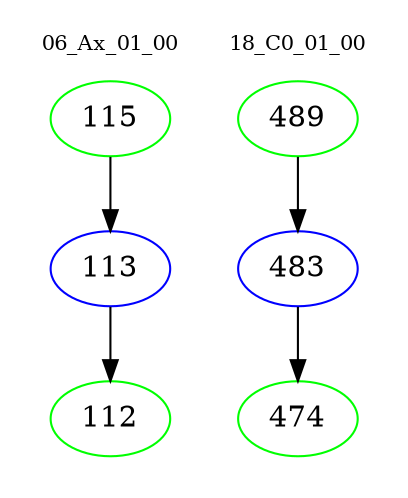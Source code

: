 digraph{
subgraph cluster_0 {
color = white
label = "06_Ax_01_00";
fontsize=10;
T0_115 [label="115", color="green"]
T0_115 -> T0_113 [color="black"]
T0_113 [label="113", color="blue"]
T0_113 -> T0_112 [color="black"]
T0_112 [label="112", color="green"]
}
subgraph cluster_1 {
color = white
label = "18_C0_01_00";
fontsize=10;
T1_489 [label="489", color="green"]
T1_489 -> T1_483 [color="black"]
T1_483 [label="483", color="blue"]
T1_483 -> T1_474 [color="black"]
T1_474 [label="474", color="green"]
}
}
